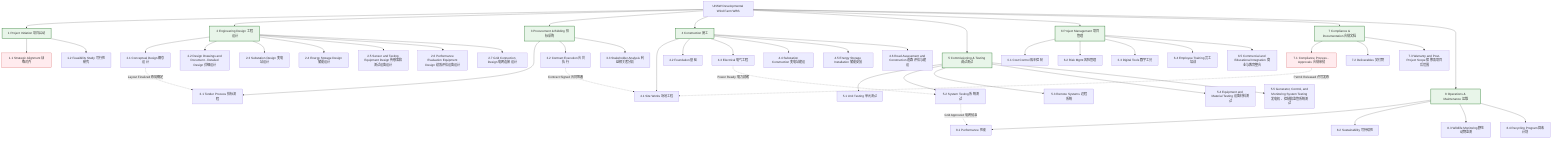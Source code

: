 graph TD
    %% 主项目结构
    A[UNSW Developmental Wind Farm WBS] --> B[1 Project Initiation 项目启动]
    A --> C[2 Engineering Design 工程设计]
    A --> D[3 Procurement & Bidding 招标采购]
    A --> E[4 Construction 施工]
    A --> F[5 Commissioning & Testing 调试测试]
    A --> G[6 Project Management 项目管理]
    A --> H[7 Compliance & Documentation 合规文档]
    A --> I[8 Operations & Maintenance 运维]

    %% 项目启动
    B --> B1[1.1 Strategic Alignment 战略对齐]
    B --> B2[1.2 Feasibility Study 可行性研究]

    %% 工程设计
    C --> C1[2.1 Conceptual Design 概念设计]
    C --> C2[2.2 Design Drawings and Document - Detailed Design 详细设计]
    C --> C3[2.3 Substation Design 变电站设计]
    C --> C4[2.4 Energy Storage Design 储能设计]
    C --> C5[2.5 Sensor and Testing Equipment Design 传感器和测试设备设计]
    C --> C6[2.6 Performance Evaluation Equipment Design 绩效评估设备设计]
    C --> C7[2.7 Grid Connection Design 电网连接设计]

    %% 招标采购
    D --> D1[3.1 Tender Process 招标流程]
    D --> D2[3.2 Contract Execution 合同执行]
    D --> D3[3.3 Stakeholder Analysis 利益相关者分析]

    %% 施工
    E --> E1[4.1 Site Works 场地工程]
    E --> E2[4.2 Foundation 基础]
    E --> E3[4.3 Electrical 电气工程]
    E --> E4[4.4 Substation Construction 变电站建设]
    E --> E5[4.5 Energy Storage Installation 储能安装]
    E --> E6[4.6 Road Assessment and Construction 道路评估与建设]

    %% 调试测试
    F --> F1[5.1 Unit Testing 单元测试]
    F --> F2[5.2 System Testing 系统测试]
    F --> F3[5.3 Remote Systems 远程系统]
    F --> F4[5.4 Equipment and Material Testing 设备材料测试]
    F --> F5[5.5 Generator, Control, and Monitoring System Testing 发电机、控制和监管系统测试]

    %% 项目管理
    G --> G1[6.1 Cost Control 成本控制]
    G --> G2[6.2 Risk Mgmt 风险管理]
    G --> G3[6.3 Digital Tools 数字工具]
    G --> G4[6.4 Employee Training 员工培训]
    G --> G5[6.5 Commercial and Educational Integration 商业与教育整合]

    %% 合规文档
    H --> H1[7.1 Compliance Process - Approvals 合规审批]
    H --> H2[7.2 Deliverables 交付物]
    H --> H3[7.3 Warranty and Post-Project Scope 保修及项目后范围]

    %% 运维
    I --> I1[8.1 Performance 性能]
    I --> I2[8.2 Sustainability 可持续性]
    I --> I3[8.3 Wildlife Monitoring 野生动物监测]
    I --> I4[8.4 Recycling Program 回收计划]

    %% 关键路径
    C1 -.->|Layout Finalized 布局确定| D1
    D2 -.->|Contract Signed 合同签署| E1
    E3 -.->|Power Ready 电力就绪| F2
    F2 -.->|Grid Approved 电网批准| I1
    H1 -.->|Permit Released 许可发布| E1

    %% 样式定义
    classDef phase fill:#e8f5e9,stroke:#2e7d32,stroke-width:2px
    classDef critical fill:#ffebee,stroke:#c62828
    class B,C,D,E,F,G,H,I phase
    class H1,B1 critical